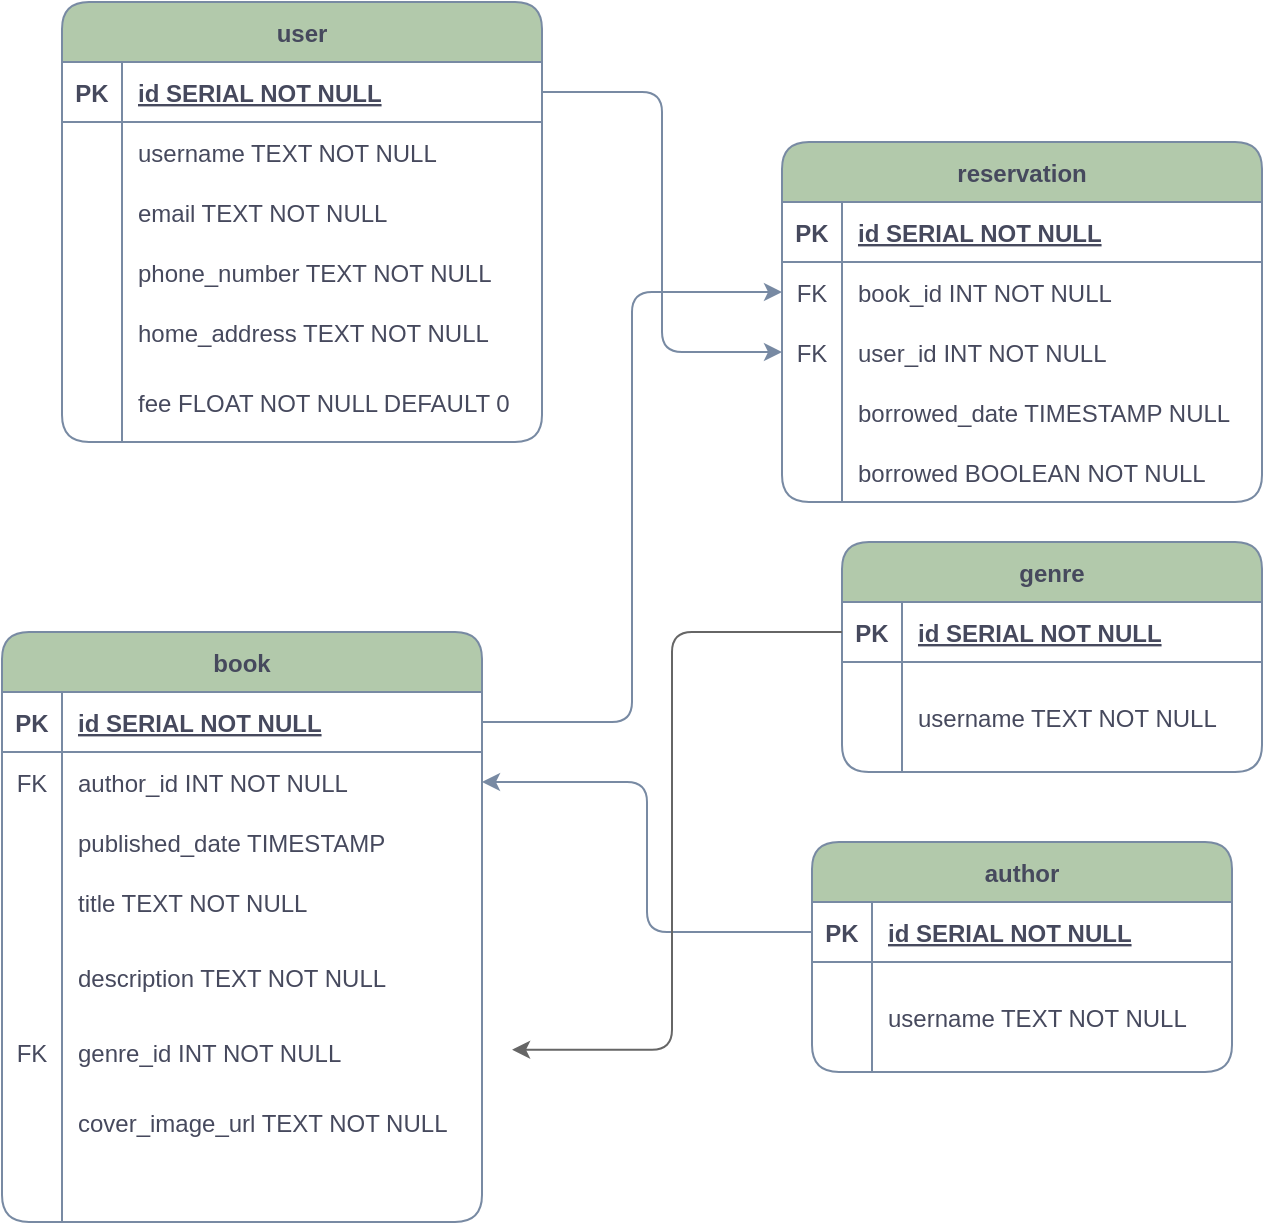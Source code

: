 <mxfile version="21.1.2" type="device">
  <diagram id="C5RBs43oDa-KdzZeNtuy" name="Page-1">
    <mxGraphModel dx="1114" dy="709" grid="1" gridSize="10" guides="1" tooltips="1" connect="1" arrows="1" fold="1" page="1" pageScale="1" pageWidth="827" pageHeight="1169" math="0" shadow="0">
      <root>
        <mxCell id="WIyWlLk6GJQsqaUBKTNV-0" />
        <mxCell id="WIyWlLk6GJQsqaUBKTNV-1" parent="WIyWlLk6GJQsqaUBKTNV-0" />
        <mxCell id="3Ss1DaIvFvE13Hr1E3sc-0" value="book" style="shape=table;startSize=30;container=1;collapsible=1;childLayout=tableLayout;fixedRows=1;rowLines=0;fontStyle=1;align=center;resizeLast=1;labelBackgroundColor=none;fillColor=#B2C9AB;strokeColor=#788AA3;fontColor=#46495D;rounded=1;" parent="WIyWlLk6GJQsqaUBKTNV-1" vertex="1">
          <mxGeometry x="50" y="375" width="240" height="295" as="geometry" />
        </mxCell>
        <mxCell id="3Ss1DaIvFvE13Hr1E3sc-94" value="" style="shape=tableRow;horizontal=0;startSize=0;swimlaneHead=0;swimlaneBody=0;fillColor=none;collapsible=0;dropTarget=0;points=[[0,0.5],[1,0.5]];portConstraint=eastwest;top=0;left=0;right=0;bottom=1;rounded=1;strokeColor=#788AA3;fontColor=#46495D;" parent="3Ss1DaIvFvE13Hr1E3sc-0" vertex="1">
          <mxGeometry y="30" width="240" height="30" as="geometry" />
        </mxCell>
        <mxCell id="3Ss1DaIvFvE13Hr1E3sc-95" value="PK" style="shape=partialRectangle;connectable=0;fillColor=none;top=0;left=0;bottom=0;right=0;fontStyle=1;overflow=hidden;rounded=1;strokeColor=#788AA3;fontColor=#46495D;" parent="3Ss1DaIvFvE13Hr1E3sc-94" vertex="1">
          <mxGeometry width="30" height="30" as="geometry">
            <mxRectangle width="30" height="30" as="alternateBounds" />
          </mxGeometry>
        </mxCell>
        <mxCell id="3Ss1DaIvFvE13Hr1E3sc-96" value="id SERIAL NOT NULL" style="shape=partialRectangle;connectable=0;fillColor=none;top=0;left=0;bottom=0;right=0;align=left;spacingLeft=6;fontStyle=5;overflow=hidden;rounded=1;strokeColor=#788AA3;fontColor=#46495D;" parent="3Ss1DaIvFvE13Hr1E3sc-94" vertex="1">
          <mxGeometry x="30" width="210" height="30" as="geometry">
            <mxRectangle width="210" height="30" as="alternateBounds" />
          </mxGeometry>
        </mxCell>
        <mxCell id="3Ss1DaIvFvE13Hr1E3sc-127" value="" style="shape=tableRow;horizontal=0;startSize=0;swimlaneHead=0;swimlaneBody=0;fillColor=none;collapsible=0;dropTarget=0;points=[[0,0.5],[1,0.5]];portConstraint=eastwest;top=0;left=0;right=0;bottom=0;rounded=1;strokeColor=#788AA3;fontColor=#46495D;" parent="3Ss1DaIvFvE13Hr1E3sc-0" vertex="1">
          <mxGeometry y="60" width="240" height="30" as="geometry" />
        </mxCell>
        <mxCell id="3Ss1DaIvFvE13Hr1E3sc-128" value="FK" style="shape=partialRectangle;connectable=0;fillColor=none;top=0;left=0;bottom=0;right=0;fontStyle=0;overflow=hidden;rounded=1;strokeColor=#788AA3;fontColor=#46495D;" parent="3Ss1DaIvFvE13Hr1E3sc-127" vertex="1">
          <mxGeometry width="30" height="30" as="geometry">
            <mxRectangle width="30" height="30" as="alternateBounds" />
          </mxGeometry>
        </mxCell>
        <mxCell id="3Ss1DaIvFvE13Hr1E3sc-129" value="author_id INT NOT NULL" style="shape=partialRectangle;connectable=0;fillColor=none;top=0;left=0;bottom=0;right=0;align=left;spacingLeft=6;fontStyle=0;overflow=hidden;rounded=1;strokeColor=#788AA3;fontColor=#46495D;" parent="3Ss1DaIvFvE13Hr1E3sc-127" vertex="1">
          <mxGeometry x="30" width="210" height="30" as="geometry">
            <mxRectangle width="210" height="30" as="alternateBounds" />
          </mxGeometry>
        </mxCell>
        <mxCell id="3Ss1DaIvFvE13Hr1E3sc-16" value="" style="shape=tableRow;horizontal=0;startSize=0;swimlaneHead=0;swimlaneBody=0;fillColor=none;collapsible=0;dropTarget=0;points=[[0,0.5],[1,0.5]];portConstraint=eastwest;strokeColor=#788AA3;top=0;left=0;right=0;bottom=0;labelBackgroundColor=none;fontColor=#46495D;rounded=1;" parent="3Ss1DaIvFvE13Hr1E3sc-0" vertex="1">
          <mxGeometry y="90" width="240" height="30" as="geometry" />
        </mxCell>
        <mxCell id="3Ss1DaIvFvE13Hr1E3sc-17" value="" style="shape=partialRectangle;overflow=hidden;connectable=0;fillColor=none;strokeColor=#788AA3;top=0;left=0;bottom=0;right=0;labelBackgroundColor=none;fontColor=#46495D;rounded=1;" parent="3Ss1DaIvFvE13Hr1E3sc-16" vertex="1">
          <mxGeometry width="30" height="30" as="geometry">
            <mxRectangle width="30" height="30" as="alternateBounds" />
          </mxGeometry>
        </mxCell>
        <mxCell id="3Ss1DaIvFvE13Hr1E3sc-18" value="published_date TIMESTAMP" style="shape=partialRectangle;overflow=hidden;connectable=0;fillColor=none;align=left;strokeColor=#788AA3;top=0;left=0;bottom=0;right=0;spacingLeft=6;labelBackgroundColor=none;fontColor=#46495D;rounded=1;" parent="3Ss1DaIvFvE13Hr1E3sc-16" vertex="1">
          <mxGeometry x="30" width="210" height="30" as="geometry">
            <mxRectangle width="210" height="30" as="alternateBounds" />
          </mxGeometry>
        </mxCell>
        <mxCell id="3Ss1DaIvFvE13Hr1E3sc-4" value="" style="shape=tableRow;horizontal=0;startSize=0;swimlaneHead=0;swimlaneBody=0;fillColor=none;collapsible=0;dropTarget=0;points=[[0,0.5],[1,0.5]];portConstraint=eastwest;strokeColor=#788AA3;top=0;left=0;right=0;bottom=0;labelBackgroundColor=none;fontColor=#46495D;rounded=1;" parent="3Ss1DaIvFvE13Hr1E3sc-0" vertex="1">
          <mxGeometry y="120" width="240" height="30" as="geometry" />
        </mxCell>
        <mxCell id="3Ss1DaIvFvE13Hr1E3sc-5" value="" style="shape=partialRectangle;overflow=hidden;connectable=0;fillColor=none;strokeColor=#788AA3;top=0;left=0;bottom=0;right=0;labelBackgroundColor=none;fontColor=#46495D;rounded=1;" parent="3Ss1DaIvFvE13Hr1E3sc-4" vertex="1">
          <mxGeometry width="30" height="30" as="geometry">
            <mxRectangle width="30" height="30" as="alternateBounds" />
          </mxGeometry>
        </mxCell>
        <mxCell id="3Ss1DaIvFvE13Hr1E3sc-6" value="title TEXT NOT NULL" style="shape=partialRectangle;overflow=hidden;connectable=0;fillColor=none;align=left;strokeColor=#788AA3;top=0;left=0;bottom=0;right=0;spacingLeft=6;labelBackgroundColor=none;fontColor=#46495D;rounded=1;" parent="3Ss1DaIvFvE13Hr1E3sc-4" vertex="1">
          <mxGeometry x="30" width="210" height="30" as="geometry">
            <mxRectangle width="210" height="30" as="alternateBounds" />
          </mxGeometry>
        </mxCell>
        <mxCell id="3Ss1DaIvFvE13Hr1E3sc-10" value="" style="shape=tableRow;horizontal=0;startSize=0;swimlaneHead=0;swimlaneBody=0;fillColor=none;collapsible=0;dropTarget=0;points=[[0,0.5],[1,0.5]];portConstraint=eastwest;strokeColor=#788AA3;top=0;left=0;right=0;bottom=0;labelBackgroundColor=none;fontColor=#46495D;rounded=1;" parent="3Ss1DaIvFvE13Hr1E3sc-0" vertex="1">
          <mxGeometry y="150" width="240" height="45" as="geometry" />
        </mxCell>
        <mxCell id="3Ss1DaIvFvE13Hr1E3sc-11" value="" style="shape=partialRectangle;overflow=hidden;connectable=0;fillColor=none;strokeColor=#788AA3;top=0;left=0;bottom=0;right=0;labelBackgroundColor=none;fontColor=#46495D;rounded=1;" parent="3Ss1DaIvFvE13Hr1E3sc-10" vertex="1">
          <mxGeometry width="30" height="45" as="geometry">
            <mxRectangle width="30" height="45" as="alternateBounds" />
          </mxGeometry>
        </mxCell>
        <mxCell id="3Ss1DaIvFvE13Hr1E3sc-12" value="description TEXT NOT NULL" style="shape=partialRectangle;overflow=hidden;connectable=0;fillColor=none;align=left;strokeColor=#788AA3;top=0;left=0;bottom=0;right=0;spacingLeft=6;labelBackgroundColor=none;fontColor=#46495D;rounded=1;" parent="3Ss1DaIvFvE13Hr1E3sc-10" vertex="1">
          <mxGeometry x="30" width="210" height="45" as="geometry">
            <mxRectangle width="210" height="45" as="alternateBounds" />
          </mxGeometry>
        </mxCell>
        <mxCell id="3Ss1DaIvFvE13Hr1E3sc-13" value="" style="shape=tableRow;horizontal=0;startSize=0;swimlaneHead=0;swimlaneBody=0;fillColor=none;collapsible=0;dropTarget=0;points=[[0,0.5],[1,0.5]];portConstraint=eastwest;strokeColor=#788AA3;top=0;left=0;right=0;bottom=0;labelBackgroundColor=none;fontColor=#46495D;rounded=1;" parent="3Ss1DaIvFvE13Hr1E3sc-0" vertex="1">
          <mxGeometry y="195" width="240" height="100" as="geometry" />
        </mxCell>
        <mxCell id="3Ss1DaIvFvE13Hr1E3sc-14" value="" style="shape=partialRectangle;overflow=hidden;connectable=0;fillColor=none;strokeColor=#788AA3;top=0;left=0;bottom=0;right=0;labelBackgroundColor=none;fontColor=#46495D;rounded=1;" parent="3Ss1DaIvFvE13Hr1E3sc-13" vertex="1">
          <mxGeometry width="30" height="100" as="geometry">
            <mxRectangle width="30" height="100" as="alternateBounds" />
          </mxGeometry>
        </mxCell>
        <mxCell id="3Ss1DaIvFvE13Hr1E3sc-15" value="cover_image_url TEXT NOT NULL" style="shape=partialRectangle;overflow=hidden;connectable=0;fillColor=none;align=left;strokeColor=#788AA3;top=0;left=0;bottom=0;right=0;spacingLeft=6;labelBackgroundColor=none;fontColor=#46495D;rounded=1;" parent="3Ss1DaIvFvE13Hr1E3sc-13" vertex="1">
          <mxGeometry x="30" width="210" height="100" as="geometry">
            <mxRectangle width="210" height="100" as="alternateBounds" />
          </mxGeometry>
        </mxCell>
        <mxCell id="3Ss1DaIvFvE13Hr1E3sc-19" value="author" style="shape=table;startSize=30;container=1;collapsible=1;childLayout=tableLayout;fixedRows=1;rowLines=0;fontStyle=1;align=center;resizeLast=1;labelBackgroundColor=none;fillColor=#B2C9AB;strokeColor=#788AA3;fontColor=#46495D;rounded=1;" parent="WIyWlLk6GJQsqaUBKTNV-1" vertex="1">
          <mxGeometry x="455" y="480" width="210" height="115" as="geometry" />
        </mxCell>
        <mxCell id="3Ss1DaIvFvE13Hr1E3sc-90" value="" style="shape=tableRow;horizontal=0;startSize=0;swimlaneHead=0;swimlaneBody=0;fillColor=none;collapsible=0;dropTarget=0;points=[[0,0.5],[1,0.5]];portConstraint=eastwest;top=0;left=0;right=0;bottom=1;rounded=1;strokeColor=#788AA3;fontColor=#46495D;" parent="3Ss1DaIvFvE13Hr1E3sc-19" vertex="1">
          <mxGeometry y="30" width="210" height="30" as="geometry" />
        </mxCell>
        <mxCell id="3Ss1DaIvFvE13Hr1E3sc-91" value="PK" style="shape=partialRectangle;connectable=0;fillColor=none;top=0;left=0;bottom=0;right=0;fontStyle=1;overflow=hidden;rounded=1;strokeColor=#788AA3;fontColor=#46495D;" parent="3Ss1DaIvFvE13Hr1E3sc-90" vertex="1">
          <mxGeometry width="30" height="30" as="geometry">
            <mxRectangle width="30" height="30" as="alternateBounds" />
          </mxGeometry>
        </mxCell>
        <mxCell id="3Ss1DaIvFvE13Hr1E3sc-92" value="id SERIAL NOT NULL" style="shape=partialRectangle;connectable=0;fillColor=none;top=0;left=0;bottom=0;right=0;align=left;spacingLeft=6;fontStyle=5;overflow=hidden;rounded=1;strokeColor=#788AA3;fontColor=#46495D;" parent="3Ss1DaIvFvE13Hr1E3sc-90" vertex="1">
          <mxGeometry x="30" width="180" height="30" as="geometry">
            <mxRectangle width="180" height="30" as="alternateBounds" />
          </mxGeometry>
        </mxCell>
        <mxCell id="3Ss1DaIvFvE13Hr1E3sc-23" value="" style="shape=tableRow;horizontal=0;startSize=0;swimlaneHead=0;swimlaneBody=0;fillColor=none;collapsible=0;dropTarget=0;points=[[0,0.5],[1,0.5]];portConstraint=eastwest;strokeColor=#788AA3;top=0;left=0;right=0;bottom=0;labelBackgroundColor=none;fontColor=#46495D;rounded=1;" parent="3Ss1DaIvFvE13Hr1E3sc-19" vertex="1">
          <mxGeometry y="60" width="210" height="55" as="geometry" />
        </mxCell>
        <mxCell id="3Ss1DaIvFvE13Hr1E3sc-24" value="" style="shape=partialRectangle;overflow=hidden;connectable=0;fillColor=none;strokeColor=#788AA3;top=0;left=0;bottom=0;right=0;labelBackgroundColor=none;fontColor=#46495D;rounded=1;" parent="3Ss1DaIvFvE13Hr1E3sc-23" vertex="1">
          <mxGeometry width="30" height="55" as="geometry">
            <mxRectangle width="30" height="55" as="alternateBounds" />
          </mxGeometry>
        </mxCell>
        <mxCell id="3Ss1DaIvFvE13Hr1E3sc-25" value="username TEXT NOT NULL" style="shape=partialRectangle;overflow=hidden;connectable=0;fillColor=none;align=left;strokeColor=#788AA3;top=0;left=0;bottom=0;right=0;spacingLeft=6;labelBackgroundColor=none;fontColor=#46495D;rounded=1;" parent="3Ss1DaIvFvE13Hr1E3sc-23" vertex="1">
          <mxGeometry x="30" width="180" height="55" as="geometry">
            <mxRectangle width="180" height="55" as="alternateBounds" />
          </mxGeometry>
        </mxCell>
        <mxCell id="3Ss1DaIvFvE13Hr1E3sc-26" value="user" style="shape=table;startSize=30;container=1;collapsible=1;childLayout=tableLayout;fixedRows=1;rowLines=0;fontStyle=1;align=center;resizeLast=1;labelBackgroundColor=none;fillColor=#B2C9AB;strokeColor=#788AA3;fontColor=#46495D;rounded=1;" parent="WIyWlLk6GJQsqaUBKTNV-1" vertex="1">
          <mxGeometry x="80" y="60" width="240" height="220" as="geometry" />
        </mxCell>
        <mxCell id="3Ss1DaIvFvE13Hr1E3sc-156" value="" style="shape=tableRow;horizontal=0;startSize=0;swimlaneHead=0;swimlaneBody=0;fillColor=none;collapsible=0;dropTarget=0;points=[[0,0.5],[1,0.5]];portConstraint=eastwest;top=0;left=0;right=0;bottom=1;rounded=1;strokeColor=#788AA3;fontColor=#46495D;" parent="3Ss1DaIvFvE13Hr1E3sc-26" vertex="1">
          <mxGeometry y="30" width="240" height="30" as="geometry" />
        </mxCell>
        <mxCell id="3Ss1DaIvFvE13Hr1E3sc-157" value="PK" style="shape=partialRectangle;connectable=0;fillColor=none;top=0;left=0;bottom=0;right=0;fontStyle=1;overflow=hidden;rounded=1;strokeColor=#788AA3;fontColor=#46495D;" parent="3Ss1DaIvFvE13Hr1E3sc-156" vertex="1">
          <mxGeometry width="30" height="30" as="geometry">
            <mxRectangle width="30" height="30" as="alternateBounds" />
          </mxGeometry>
        </mxCell>
        <mxCell id="3Ss1DaIvFvE13Hr1E3sc-158" value="id SERIAL NOT NULL" style="shape=partialRectangle;connectable=0;fillColor=none;top=0;left=0;bottom=0;right=0;align=left;spacingLeft=6;fontStyle=5;overflow=hidden;rounded=1;strokeColor=#788AA3;fontColor=#46495D;" parent="3Ss1DaIvFvE13Hr1E3sc-156" vertex="1">
          <mxGeometry x="30" width="210" height="30" as="geometry">
            <mxRectangle width="210" height="30" as="alternateBounds" />
          </mxGeometry>
        </mxCell>
        <mxCell id="3Ss1DaIvFvE13Hr1E3sc-30" value="" style="shape=tableRow;horizontal=0;startSize=0;swimlaneHead=0;swimlaneBody=0;fillColor=none;collapsible=0;dropTarget=0;points=[[0,0.5],[1,0.5]];portConstraint=eastwest;strokeColor=#788AA3;top=0;left=0;right=0;bottom=0;labelBackgroundColor=none;fontColor=#46495D;rounded=1;" parent="3Ss1DaIvFvE13Hr1E3sc-26" vertex="1">
          <mxGeometry y="60" width="240" height="30" as="geometry" />
        </mxCell>
        <mxCell id="3Ss1DaIvFvE13Hr1E3sc-31" value="" style="shape=partialRectangle;overflow=hidden;connectable=0;fillColor=none;strokeColor=#788AA3;top=0;left=0;bottom=0;right=0;labelBackgroundColor=none;fontColor=#46495D;rounded=1;" parent="3Ss1DaIvFvE13Hr1E3sc-30" vertex="1">
          <mxGeometry width="30" height="30" as="geometry">
            <mxRectangle width="30" height="30" as="alternateBounds" />
          </mxGeometry>
        </mxCell>
        <mxCell id="3Ss1DaIvFvE13Hr1E3sc-32" value="username TEXT NOT NULL" style="shape=partialRectangle;overflow=hidden;connectable=0;fillColor=none;align=left;strokeColor=#788AA3;top=0;left=0;bottom=0;right=0;spacingLeft=6;labelBackgroundColor=none;fontColor=#46495D;rounded=1;" parent="3Ss1DaIvFvE13Hr1E3sc-30" vertex="1">
          <mxGeometry x="30" width="210" height="30" as="geometry">
            <mxRectangle width="210" height="30" as="alternateBounds" />
          </mxGeometry>
        </mxCell>
        <mxCell id="3Ss1DaIvFvE13Hr1E3sc-33" value="" style="shape=tableRow;horizontal=0;startSize=0;swimlaneHead=0;swimlaneBody=0;fillColor=none;collapsible=0;dropTarget=0;points=[[0,0.5],[1,0.5]];portConstraint=eastwest;strokeColor=#788AA3;top=0;left=0;right=0;bottom=0;labelBackgroundColor=none;fontColor=#46495D;rounded=1;" parent="3Ss1DaIvFvE13Hr1E3sc-26" vertex="1">
          <mxGeometry y="90" width="240" height="30" as="geometry" />
        </mxCell>
        <mxCell id="3Ss1DaIvFvE13Hr1E3sc-34" value="" style="shape=partialRectangle;overflow=hidden;connectable=0;fillColor=none;strokeColor=#788AA3;top=0;left=0;bottom=0;right=0;labelBackgroundColor=none;fontColor=#46495D;rounded=1;" parent="3Ss1DaIvFvE13Hr1E3sc-33" vertex="1">
          <mxGeometry width="30" height="30" as="geometry">
            <mxRectangle width="30" height="30" as="alternateBounds" />
          </mxGeometry>
        </mxCell>
        <mxCell id="3Ss1DaIvFvE13Hr1E3sc-35" value="email TEXT NOT NULL" style="shape=partialRectangle;overflow=hidden;connectable=0;fillColor=none;align=left;strokeColor=#788AA3;top=0;left=0;bottom=0;right=0;spacingLeft=6;labelBackgroundColor=none;fontColor=#46495D;rounded=1;" parent="3Ss1DaIvFvE13Hr1E3sc-33" vertex="1">
          <mxGeometry x="30" width="210" height="30" as="geometry">
            <mxRectangle width="210" height="30" as="alternateBounds" />
          </mxGeometry>
        </mxCell>
        <mxCell id="3Ss1DaIvFvE13Hr1E3sc-36" value="" style="shape=tableRow;horizontal=0;startSize=0;swimlaneHead=0;swimlaneBody=0;fillColor=none;collapsible=0;dropTarget=0;points=[[0,0.5],[1,0.5]];portConstraint=eastwest;strokeColor=#788AA3;top=0;left=0;right=0;bottom=0;labelBackgroundColor=none;fontColor=#46495D;rounded=1;" parent="3Ss1DaIvFvE13Hr1E3sc-26" vertex="1">
          <mxGeometry y="120" width="240" height="30" as="geometry" />
        </mxCell>
        <mxCell id="3Ss1DaIvFvE13Hr1E3sc-37" value="" style="shape=partialRectangle;overflow=hidden;connectable=0;fillColor=none;strokeColor=#788AA3;top=0;left=0;bottom=0;right=0;labelBackgroundColor=none;fontColor=#46495D;rounded=1;" parent="3Ss1DaIvFvE13Hr1E3sc-36" vertex="1">
          <mxGeometry width="30" height="30" as="geometry">
            <mxRectangle width="30" height="30" as="alternateBounds" />
          </mxGeometry>
        </mxCell>
        <mxCell id="3Ss1DaIvFvE13Hr1E3sc-38" value="phone_number TEXT NOT NULL" style="shape=partialRectangle;overflow=hidden;connectable=0;fillColor=none;align=left;strokeColor=#788AA3;top=0;left=0;bottom=0;right=0;spacingLeft=6;labelBackgroundColor=none;fontColor=#46495D;rounded=1;" parent="3Ss1DaIvFvE13Hr1E3sc-36" vertex="1">
          <mxGeometry x="30" width="210" height="30" as="geometry">
            <mxRectangle width="210" height="30" as="alternateBounds" />
          </mxGeometry>
        </mxCell>
        <mxCell id="3Ss1DaIvFvE13Hr1E3sc-39" value="" style="shape=tableRow;horizontal=0;startSize=0;swimlaneHead=0;swimlaneBody=0;fillColor=none;collapsible=0;dropTarget=0;points=[[0,0.5],[1,0.5]];portConstraint=eastwest;strokeColor=#788AA3;top=0;left=0;right=0;bottom=0;labelBackgroundColor=none;fontColor=#46495D;rounded=1;" parent="3Ss1DaIvFvE13Hr1E3sc-26" vertex="1">
          <mxGeometry y="150" width="240" height="30" as="geometry" />
        </mxCell>
        <mxCell id="3Ss1DaIvFvE13Hr1E3sc-40" value="" style="shape=partialRectangle;overflow=hidden;connectable=0;fillColor=none;strokeColor=#788AA3;top=0;left=0;bottom=0;right=0;labelBackgroundColor=none;fontColor=#46495D;rounded=1;" parent="3Ss1DaIvFvE13Hr1E3sc-39" vertex="1">
          <mxGeometry width="30" height="30" as="geometry">
            <mxRectangle width="30" height="30" as="alternateBounds" />
          </mxGeometry>
        </mxCell>
        <mxCell id="3Ss1DaIvFvE13Hr1E3sc-41" value="home_address TEXT NOT NULL" style="shape=partialRectangle;overflow=hidden;connectable=0;fillColor=none;align=left;strokeColor=#788AA3;top=0;left=0;bottom=0;right=0;spacingLeft=6;labelBackgroundColor=none;fontColor=#46495D;rounded=1;" parent="3Ss1DaIvFvE13Hr1E3sc-39" vertex="1">
          <mxGeometry x="30" width="210" height="30" as="geometry">
            <mxRectangle width="210" height="30" as="alternateBounds" />
          </mxGeometry>
        </mxCell>
        <mxCell id="3Ss1DaIvFvE13Hr1E3sc-42" value="" style="shape=tableRow;horizontal=0;startSize=0;swimlaneHead=0;swimlaneBody=0;fillColor=none;collapsible=0;dropTarget=0;points=[[0,0.5],[1,0.5]];portConstraint=eastwest;strokeColor=#788AA3;top=0;left=0;right=0;bottom=0;labelBackgroundColor=none;fontColor=#46495D;rounded=1;" parent="3Ss1DaIvFvE13Hr1E3sc-26" vertex="1">
          <mxGeometry y="180" width="240" height="40" as="geometry" />
        </mxCell>
        <mxCell id="3Ss1DaIvFvE13Hr1E3sc-43" value="" style="shape=partialRectangle;overflow=hidden;connectable=0;fillColor=none;strokeColor=#788AA3;top=0;left=0;bottom=0;right=0;labelBackgroundColor=none;fontColor=#46495D;rounded=1;" parent="3Ss1DaIvFvE13Hr1E3sc-42" vertex="1">
          <mxGeometry width="30" height="40" as="geometry">
            <mxRectangle width="30" height="40" as="alternateBounds" />
          </mxGeometry>
        </mxCell>
        <mxCell id="3Ss1DaIvFvE13Hr1E3sc-44" value="fee FLOAT NOT NULL DEFAULT 0" style="shape=partialRectangle;overflow=hidden;connectable=0;fillColor=none;align=left;strokeColor=#788AA3;top=0;left=0;bottom=0;right=0;spacingLeft=6;labelBackgroundColor=none;fontColor=#46495D;rounded=1;" parent="3Ss1DaIvFvE13Hr1E3sc-42" vertex="1">
          <mxGeometry x="30" width="210" height="40" as="geometry">
            <mxRectangle width="210" height="40" as="alternateBounds" />
          </mxGeometry>
        </mxCell>
        <mxCell id="3Ss1DaIvFvE13Hr1E3sc-45" value="reservation" style="shape=table;startSize=30;container=1;collapsible=1;childLayout=tableLayout;fixedRows=1;rowLines=0;fontStyle=1;align=center;resizeLast=1;labelBackgroundColor=none;fillColor=#B2C9AB;strokeColor=#788AA3;fontColor=#46495D;rounded=1;" parent="WIyWlLk6GJQsqaUBKTNV-1" vertex="1">
          <mxGeometry x="440" y="130" width="240" height="180" as="geometry" />
        </mxCell>
        <mxCell id="3Ss1DaIvFvE13Hr1E3sc-137" value="" style="shape=tableRow;horizontal=0;startSize=0;swimlaneHead=0;swimlaneBody=0;fillColor=none;collapsible=0;dropTarget=0;points=[[0,0.5],[1,0.5]];portConstraint=eastwest;top=0;left=0;right=0;bottom=1;rounded=1;strokeColor=#788AA3;fontColor=#46495D;" parent="3Ss1DaIvFvE13Hr1E3sc-45" vertex="1">
          <mxGeometry y="30" width="240" height="30" as="geometry" />
        </mxCell>
        <mxCell id="3Ss1DaIvFvE13Hr1E3sc-138" value="PK" style="shape=partialRectangle;connectable=0;fillColor=none;top=0;left=0;bottom=0;right=0;fontStyle=1;overflow=hidden;rounded=1;strokeColor=#788AA3;fontColor=#46495D;" parent="3Ss1DaIvFvE13Hr1E3sc-137" vertex="1">
          <mxGeometry width="30" height="30" as="geometry">
            <mxRectangle width="30" height="30" as="alternateBounds" />
          </mxGeometry>
        </mxCell>
        <mxCell id="3Ss1DaIvFvE13Hr1E3sc-139" value="id SERIAL NOT NULL" style="shape=partialRectangle;connectable=0;fillColor=none;top=0;left=0;bottom=0;right=0;align=left;spacingLeft=6;fontStyle=5;overflow=hidden;rounded=1;strokeColor=#788AA3;fontColor=#46495D;" parent="3Ss1DaIvFvE13Hr1E3sc-137" vertex="1">
          <mxGeometry x="30" width="210" height="30" as="geometry">
            <mxRectangle width="210" height="30" as="alternateBounds" />
          </mxGeometry>
        </mxCell>
        <mxCell id="3Ss1DaIvFvE13Hr1E3sc-133" value="" style="shape=tableRow;horizontal=0;startSize=0;swimlaneHead=0;swimlaneBody=0;fillColor=none;collapsible=0;dropTarget=0;points=[[0,0.5],[1,0.5]];portConstraint=eastwest;top=0;left=0;right=0;bottom=0;rounded=1;strokeColor=#788AA3;fontColor=#46495D;" parent="3Ss1DaIvFvE13Hr1E3sc-45" vertex="1">
          <mxGeometry y="60" width="240" height="30" as="geometry" />
        </mxCell>
        <mxCell id="3Ss1DaIvFvE13Hr1E3sc-134" value="FK" style="shape=partialRectangle;connectable=0;fillColor=none;top=0;left=0;bottom=0;right=0;fontStyle=0;overflow=hidden;rounded=1;strokeColor=#788AA3;fontColor=#46495D;" parent="3Ss1DaIvFvE13Hr1E3sc-133" vertex="1">
          <mxGeometry width="30" height="30" as="geometry">
            <mxRectangle width="30" height="30" as="alternateBounds" />
          </mxGeometry>
        </mxCell>
        <mxCell id="3Ss1DaIvFvE13Hr1E3sc-135" value="book_id INT NOT NULL" style="shape=partialRectangle;connectable=0;fillColor=none;top=0;left=0;bottom=0;right=0;align=left;spacingLeft=6;fontStyle=0;overflow=hidden;rounded=1;strokeColor=#788AA3;fontColor=#46495D;" parent="3Ss1DaIvFvE13Hr1E3sc-133" vertex="1">
          <mxGeometry x="30" width="210" height="30" as="geometry">
            <mxRectangle width="210" height="30" as="alternateBounds" />
          </mxGeometry>
        </mxCell>
        <mxCell id="3Ss1DaIvFvE13Hr1E3sc-149" value="" style="shape=tableRow;horizontal=0;startSize=0;swimlaneHead=0;swimlaneBody=0;fillColor=none;collapsible=0;dropTarget=0;points=[[0,0.5],[1,0.5]];portConstraint=eastwest;top=0;left=0;right=0;bottom=0;rounded=1;strokeColor=#788AA3;fontColor=#46495D;" parent="3Ss1DaIvFvE13Hr1E3sc-45" vertex="1">
          <mxGeometry y="90" width="240" height="30" as="geometry" />
        </mxCell>
        <mxCell id="3Ss1DaIvFvE13Hr1E3sc-150" value="FK" style="shape=partialRectangle;connectable=0;fillColor=none;top=0;left=0;bottom=0;right=0;fontStyle=0;overflow=hidden;rounded=1;strokeColor=#788AA3;fontColor=#46495D;" parent="3Ss1DaIvFvE13Hr1E3sc-149" vertex="1">
          <mxGeometry width="30" height="30" as="geometry">
            <mxRectangle width="30" height="30" as="alternateBounds" />
          </mxGeometry>
        </mxCell>
        <mxCell id="3Ss1DaIvFvE13Hr1E3sc-151" value="user_id INT NOT NULL" style="shape=partialRectangle;connectable=0;fillColor=none;top=0;left=0;bottom=0;right=0;align=left;spacingLeft=6;fontStyle=0;overflow=hidden;rounded=1;strokeColor=#788AA3;fontColor=#46495D;" parent="3Ss1DaIvFvE13Hr1E3sc-149" vertex="1">
          <mxGeometry x="30" width="210" height="30" as="geometry">
            <mxRectangle width="210" height="30" as="alternateBounds" />
          </mxGeometry>
        </mxCell>
        <mxCell id="3Ss1DaIvFvE13Hr1E3sc-55" value="" style="shape=tableRow;horizontal=0;startSize=0;swimlaneHead=0;swimlaneBody=0;fillColor=none;collapsible=0;dropTarget=0;points=[[0,0.5],[1,0.5]];portConstraint=eastwest;strokeColor=#788AA3;top=0;left=0;right=0;bottom=0;labelBackgroundColor=none;fontColor=#46495D;rounded=1;" parent="3Ss1DaIvFvE13Hr1E3sc-45" vertex="1">
          <mxGeometry y="120" width="240" height="30" as="geometry" />
        </mxCell>
        <mxCell id="3Ss1DaIvFvE13Hr1E3sc-56" value="" style="shape=partialRectangle;overflow=hidden;connectable=0;fillColor=none;strokeColor=#788AA3;top=0;left=0;bottom=0;right=0;labelBackgroundColor=none;fontColor=#46495D;rounded=1;" parent="3Ss1DaIvFvE13Hr1E3sc-55" vertex="1">
          <mxGeometry width="30" height="30" as="geometry">
            <mxRectangle width="30" height="30" as="alternateBounds" />
          </mxGeometry>
        </mxCell>
        <mxCell id="3Ss1DaIvFvE13Hr1E3sc-57" value="borrowed_date TIMESTAMP NULL" style="shape=partialRectangle;overflow=hidden;connectable=0;fillColor=none;align=left;strokeColor=#788AA3;top=0;left=0;bottom=0;right=0;spacingLeft=6;labelBackgroundColor=none;fontColor=#46495D;rounded=1;" parent="3Ss1DaIvFvE13Hr1E3sc-55" vertex="1">
          <mxGeometry x="30" width="210" height="30" as="geometry">
            <mxRectangle width="210" height="30" as="alternateBounds" />
          </mxGeometry>
        </mxCell>
        <mxCell id="3Ss1DaIvFvE13Hr1E3sc-58" value="" style="shape=tableRow;horizontal=0;startSize=0;swimlaneHead=0;swimlaneBody=0;fillColor=none;collapsible=0;dropTarget=0;points=[[0,0.5],[1,0.5]];portConstraint=eastwest;strokeColor=#788AA3;top=0;left=0;right=0;bottom=0;labelBackgroundColor=none;fontColor=#46495D;rounded=1;" parent="3Ss1DaIvFvE13Hr1E3sc-45" vertex="1">
          <mxGeometry y="150" width="240" height="30" as="geometry" />
        </mxCell>
        <mxCell id="3Ss1DaIvFvE13Hr1E3sc-59" value="" style="shape=partialRectangle;overflow=hidden;connectable=0;fillColor=none;strokeColor=#788AA3;top=0;left=0;bottom=0;right=0;labelBackgroundColor=none;fontColor=#46495D;rounded=1;" parent="3Ss1DaIvFvE13Hr1E3sc-58" vertex="1">
          <mxGeometry width="30" height="30" as="geometry">
            <mxRectangle width="30" height="30" as="alternateBounds" />
          </mxGeometry>
        </mxCell>
        <mxCell id="3Ss1DaIvFvE13Hr1E3sc-60" value="borrowed BOOLEAN NOT NULL" style="shape=partialRectangle;overflow=hidden;connectable=0;fillColor=none;align=left;strokeColor=#788AA3;top=0;left=0;bottom=0;right=0;spacingLeft=6;labelBackgroundColor=none;fontColor=#46495D;rounded=1;" parent="3Ss1DaIvFvE13Hr1E3sc-58" vertex="1">
          <mxGeometry x="30" width="210" height="30" as="geometry">
            <mxRectangle width="210" height="30" as="alternateBounds" />
          </mxGeometry>
        </mxCell>
        <mxCell id="3Ss1DaIvFvE13Hr1E3sc-130" style="edgeStyle=orthogonalEdgeStyle;rounded=1;orthogonalLoop=1;jettySize=auto;html=1;exitX=0;exitY=0.5;exitDx=0;exitDy=0;strokeColor=#788AA3;fontColor=#46495D;fillColor=#B2C9AB;" parent="WIyWlLk6GJQsqaUBKTNV-1" source="3Ss1DaIvFvE13Hr1E3sc-90" target="3Ss1DaIvFvE13Hr1E3sc-127" edge="1">
          <mxGeometry relative="1" as="geometry" />
        </mxCell>
        <mxCell id="3Ss1DaIvFvE13Hr1E3sc-154" style="edgeStyle=orthogonalEdgeStyle;rounded=1;orthogonalLoop=1;jettySize=auto;html=1;exitX=1;exitY=0.5;exitDx=0;exitDy=0;entryX=0;entryY=0.5;entryDx=0;entryDy=0;strokeColor=#788AA3;fontColor=#46495D;fillColor=#B2C9AB;" parent="WIyWlLk6GJQsqaUBKTNV-1" source="3Ss1DaIvFvE13Hr1E3sc-94" target="3Ss1DaIvFvE13Hr1E3sc-133" edge="1">
          <mxGeometry relative="1" as="geometry" />
        </mxCell>
        <mxCell id="3Ss1DaIvFvE13Hr1E3sc-159" style="edgeStyle=orthogonalEdgeStyle;rounded=1;orthogonalLoop=1;jettySize=auto;html=1;exitX=1;exitY=0.5;exitDx=0;exitDy=0;entryX=0;entryY=0.5;entryDx=0;entryDy=0;strokeColor=#788AA3;fontColor=#46495D;fillColor=#B2C9AB;" parent="WIyWlLk6GJQsqaUBKTNV-1" source="3Ss1DaIvFvE13Hr1E3sc-156" target="3Ss1DaIvFvE13Hr1E3sc-149" edge="1">
          <mxGeometry relative="1" as="geometry" />
        </mxCell>
        <mxCell id="vvDJO-zEejuYHdFN7woj-0" value="genre" style="shape=table;startSize=30;container=1;collapsible=1;childLayout=tableLayout;fixedRows=1;rowLines=0;fontStyle=1;align=center;resizeLast=1;labelBackgroundColor=none;fillColor=#B2C9AB;strokeColor=#788AA3;fontColor=#46495D;rounded=1;" vertex="1" parent="WIyWlLk6GJQsqaUBKTNV-1">
          <mxGeometry x="470" y="330" width="210" height="115" as="geometry" />
        </mxCell>
        <mxCell id="vvDJO-zEejuYHdFN7woj-1" value="" style="shape=tableRow;horizontal=0;startSize=0;swimlaneHead=0;swimlaneBody=0;fillColor=none;collapsible=0;dropTarget=0;points=[[0,0.5],[1,0.5]];portConstraint=eastwest;top=0;left=0;right=0;bottom=1;rounded=1;strokeColor=#788AA3;fontColor=#46495D;" vertex="1" parent="vvDJO-zEejuYHdFN7woj-0">
          <mxGeometry y="30" width="210" height="30" as="geometry" />
        </mxCell>
        <mxCell id="vvDJO-zEejuYHdFN7woj-2" value="PK" style="shape=partialRectangle;connectable=0;fillColor=none;top=0;left=0;bottom=0;right=0;fontStyle=1;overflow=hidden;rounded=1;strokeColor=#788AA3;fontColor=#46495D;" vertex="1" parent="vvDJO-zEejuYHdFN7woj-1">
          <mxGeometry width="30" height="30" as="geometry">
            <mxRectangle width="30" height="30" as="alternateBounds" />
          </mxGeometry>
        </mxCell>
        <mxCell id="vvDJO-zEejuYHdFN7woj-3" value="id SERIAL NOT NULL" style="shape=partialRectangle;connectable=0;fillColor=none;top=0;left=0;bottom=0;right=0;align=left;spacingLeft=6;fontStyle=5;overflow=hidden;rounded=1;strokeColor=#788AA3;fontColor=#46495D;" vertex="1" parent="vvDJO-zEejuYHdFN7woj-1">
          <mxGeometry x="30" width="180" height="30" as="geometry">
            <mxRectangle width="180" height="30" as="alternateBounds" />
          </mxGeometry>
        </mxCell>
        <mxCell id="vvDJO-zEejuYHdFN7woj-4" value="" style="shape=tableRow;horizontal=0;startSize=0;swimlaneHead=0;swimlaneBody=0;fillColor=none;collapsible=0;dropTarget=0;points=[[0,0.5],[1,0.5]];portConstraint=eastwest;strokeColor=#788AA3;top=0;left=0;right=0;bottom=0;labelBackgroundColor=none;fontColor=#46495D;rounded=1;" vertex="1" parent="vvDJO-zEejuYHdFN7woj-0">
          <mxGeometry y="60" width="210" height="55" as="geometry" />
        </mxCell>
        <mxCell id="vvDJO-zEejuYHdFN7woj-5" value="" style="shape=partialRectangle;overflow=hidden;connectable=0;fillColor=none;strokeColor=#788AA3;top=0;left=0;bottom=0;right=0;labelBackgroundColor=none;fontColor=#46495D;rounded=1;" vertex="1" parent="vvDJO-zEejuYHdFN7woj-4">
          <mxGeometry width="30" height="55" as="geometry">
            <mxRectangle width="30" height="55" as="alternateBounds" />
          </mxGeometry>
        </mxCell>
        <mxCell id="vvDJO-zEejuYHdFN7woj-6" value="username TEXT NOT NULL" style="shape=partialRectangle;overflow=hidden;connectable=0;fillColor=none;align=left;strokeColor=#788AA3;top=0;left=0;bottom=0;right=0;spacingLeft=6;labelBackgroundColor=none;fontColor=#46495D;rounded=1;" vertex="1" parent="vvDJO-zEejuYHdFN7woj-4">
          <mxGeometry x="30" width="180" height="55" as="geometry">
            <mxRectangle width="180" height="55" as="alternateBounds" />
          </mxGeometry>
        </mxCell>
        <mxCell id="vvDJO-zEejuYHdFN7woj-7" value="" style="shape=tableRow;horizontal=0;startSize=0;swimlaneHead=0;swimlaneBody=0;fillColor=none;collapsible=0;dropTarget=0;points=[[0,0.5],[1,0.5]];portConstraint=eastwest;top=0;left=0;right=0;bottom=0;rounded=1;strokeColor=#788AA3;fontColor=#46495D;" vertex="1" parent="WIyWlLk6GJQsqaUBKTNV-1">
          <mxGeometry x="60" y="570" width="240" height="50" as="geometry" />
        </mxCell>
        <mxCell id="vvDJO-zEejuYHdFN7woj-9" value="genre_id INT NOT NULL" style="shape=partialRectangle;connectable=0;fillColor=none;top=0;left=0;bottom=0;right=0;align=left;spacingLeft=6;fontStyle=0;overflow=hidden;rounded=1;strokeColor=#788AA3;fontColor=#46495D;" vertex="1" parent="WIyWlLk6GJQsqaUBKTNV-1">
          <mxGeometry x="80" y="570" width="210" height="30" as="geometry">
            <mxRectangle width="210" height="30" as="alternateBounds" />
          </mxGeometry>
        </mxCell>
        <mxCell id="vvDJO-zEejuYHdFN7woj-8" value="FK" style="shape=partialRectangle;connectable=0;fillColor=none;top=0;left=0;bottom=0;right=0;fontStyle=0;overflow=hidden;rounded=1;strokeColor=#788AA3;fontColor=#46495D;" vertex="1" parent="WIyWlLk6GJQsqaUBKTNV-1">
          <mxGeometry x="50" y="570" width="30" height="30" as="geometry">
            <mxRectangle width="30" height="30" as="alternateBounds" />
          </mxGeometry>
        </mxCell>
        <mxCell id="vvDJO-zEejuYHdFN7woj-12" style="edgeStyle=orthogonalEdgeStyle;rounded=1;orthogonalLoop=1;jettySize=auto;html=1;entryX=1.021;entryY=0.277;entryDx=0;entryDy=0;entryPerimeter=0;fillColor=#f5f5f5;strokeColor=#666666;" edge="1" parent="WIyWlLk6GJQsqaUBKTNV-1" source="vvDJO-zEejuYHdFN7woj-1" target="vvDJO-zEejuYHdFN7woj-7">
          <mxGeometry relative="1" as="geometry" />
        </mxCell>
      </root>
    </mxGraphModel>
  </diagram>
</mxfile>
